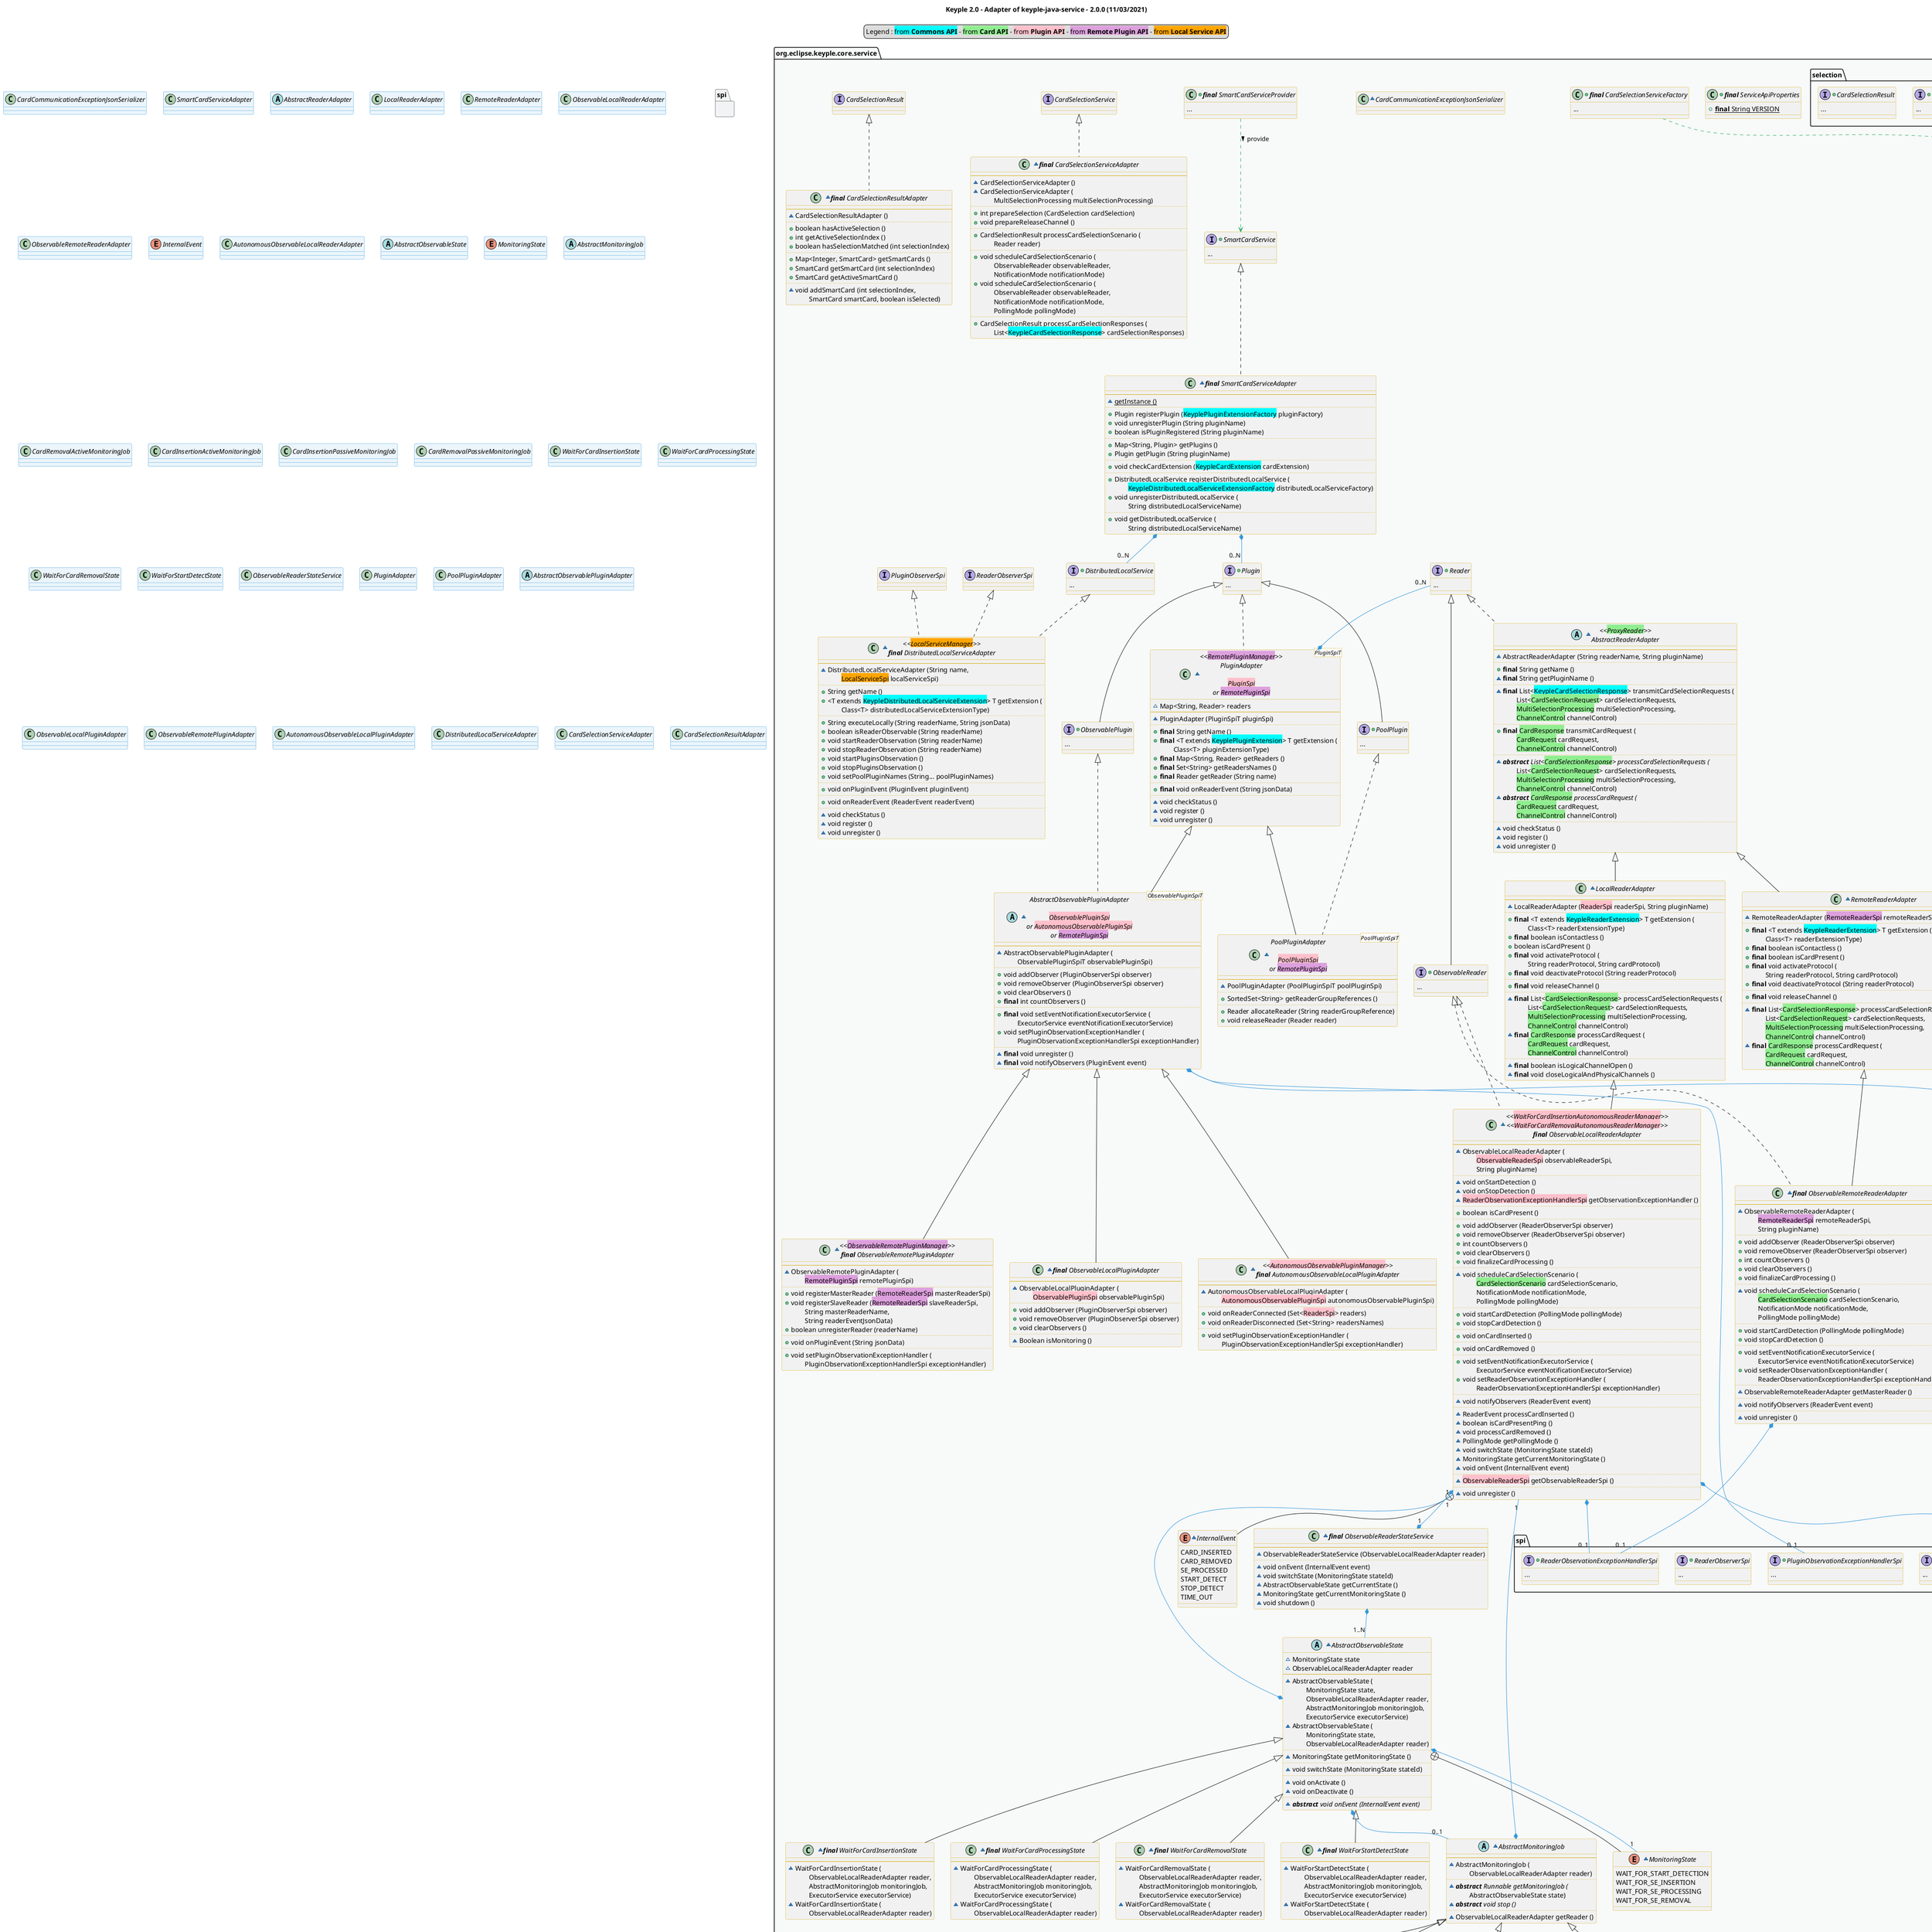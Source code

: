 @startuml
title
    Keyple 2.0 - Adapter of keyple-java-service - 2.0.0 (11/03/2021)
end title

' == THEME ==

'Couleurs issues de : https://htmlcolorcodes.com/fr/tableau-de-couleur/tableau-de-couleur-design-plat/
!define C_GREY1 F8F9F9
!define C_GREY2 F2F3F4
!define C_GREY3 E5E7E9
!define C_GREY4 D7DBDD
!define C_GREY5 CACFD2
!define C_GREY6 BDC3C7
!define C_LINK 3498DB
!define C_USE 27AE60

skinparam Shadowing false
skinparam ClassFontStyle italic
skinparam ClassBorderColor #D4AC0D
skinparam stereotypeABorderColor #A9DCDF
skinparam stereotypeIBorderColor #B4A7E5
skinparam stereotypeCBorderColor #ADD1B2
skinparam stereotypeEBorderColor #EB93DF
' Red
skinparam ClassBackgroundColor<<red>> #FDEDEC
skinparam ClassBorderColor<<red>> #E74C3C
hide <<red>> stereotype
' Purple
skinparam ClassBackgroundColor<<purple>> #F4ECF7
skinparam ClassBorderColor<<purple>> #8E44AD
hide <<purple>> stereotype
' blue
skinparam ClassBackgroundColor<<blue>> #EBF5FB
skinparam ClassBorderColor<<blue>> #3498DB
hide <<blue>> stereotype
' Green
skinparam ClassBackgroundColor<<green>> #E9F7EF
skinparam ClassBorderColor<<green>> #27AE60
hide <<green>> stereotype
' Grey
skinparam ClassBackgroundColor<<grey>> #EAECEE
skinparam ClassBorderColor<<grey>> #2C3E50
hide <<grey>> stereotype

' == CONTENT ==

legend top
    Legend : <back:cyan>from **Commons API**</back> - <back:lightGreen>from **Card API**</back> - <back:pink>from **Plugin API**</back> - <back:plum>from **Remote Plugin API**</back> - <back:orange>from **Local Service API**</back>
end legend

package "org.eclipse.keyple.core.service" as service {
    ' SPI
    package spi {
        +interface PluginObserverSpi {
            ...
        }
        +interface PluginObservationExceptionHandlerSpi {
            ...
        }
        +interface ReaderObserverSpi {
            ...
        }
        +interface ReaderObservationExceptionHandlerSpi {
            ...
        }
    }
    ' SERVICE
    +class "**final** ServiceApiProperties" as ApiProperties {
        +{static} **final** String VERSION
    }
    +class "**final** SmartCardServiceProvider" as SmartCardServiceProvider {
        ...
    }
    +interface SmartCardService {
        ...
    }
    +interface Plugin {
        ...
    }
    +interface DistributedLocalService {
        ...
    }
    +interface ObservablePlugin extends Plugin {
        ...
    }
    +interface PoolPlugin extends Plugin {
        ...
    }
    +interface Reader {
        ...
    }
    +interface ObservableReader extends Reader {
        ...
    }

    ' ADAPTERS
    ~class CardCommunicationExceptionJsonSerializer {
    }
    ~class "**final** SmartCardServiceAdapter" as SmartCardServiceAdapter implements SmartCardService {
        --
        ~{static} getInstance ()
        ..
        +Plugin registerPlugin (<back:cyan>KeyplePluginExtensionFactory</back> pluginFactory)
        +void unregisterPlugin (String pluginName)
        +boolean isPluginRegistered (String pluginName)
        ..
        +Map<String, Plugin> getPlugins ()
        +Plugin getPlugin (String pluginName)
        ..
        +void checkCardExtension (<back:cyan>KeypleCardExtension</back> cardExtension)
        ..
        +DistributedLocalService registerDistributedLocalService (
            \t<back:cyan>KeypleDistributedLocalServiceExtensionFactory</back> distributedLocalServiceFactory)
        +void unregisterDistributedLocalService (
            \tString distributedLocalServiceName)
        ..
        +void getDistributedLocalService (
            \tString distributedLocalServiceName)
    }
    ' PLUGIN
    ~class "<<<back:plum>RemotePluginManager</back>>>\nPluginAdapter\n\n<back:pink>PluginSpi</back>\nor <back:plum>RemotePluginSpi</back>" as PluginAdapter<PluginSpiT> implements Plugin {
        ~Map<String, Reader> readers
        --
        ~PluginAdapter (PluginSpiT pluginSpi)
        ..
        +**final** String getName ()
        +**final** <T extends <back:cyan>KeyplePluginExtension</back>> T getExtension (
            \tClass<T> pluginExtensionType)
        +**final** Map<String, Reader> getReaders ()
        +**final** Set<String> getReadersNames ()
        +**final** Reader getReader (String name)
        ..
        +**final** void onReaderEvent (String jsonData)
        ..
        ~void checkStatus ()
        ~void register ()
        ~void unregister ()
    }
    ~class "<<<back:orange>LocalServiceManager</back>>>\n**final** DistributedLocalServiceAdapter" as DistributedLocalServiceAdapter implements DistributedLocalService, PluginObserverSpi, ReaderObserverSpi {
        --
        ~DistributedLocalServiceAdapter (String name,
            \t<back:orange>LocalServiceSpi</back> localServiceSpi)
        ..
        +String getName ()
        +<T extends <back:cyan>KeypleDistributedLocalServiceExtension</back>> T getExtension (
            \tClass<T> distributedLocalServiceExtensionType)
        ..
        +String executeLocally (String readerName, String jsonData)
        +boolean isReaderObservable (String readerName)
        +void startReaderObservation (String readerName)
        +void stopReaderObservation (String readerName)
        +void startPluginsObservation ()
        +void stopPluginsObservation ()
        +void setPoolPluginNames (String... poolPluginNames)
        ..
        +void onPluginEvent (PluginEvent pluginEvent)
        ..
        +void onReaderEvent (ReaderEvent readerEvent)
        ..
        ~void checkStatus ()
        ~void register ()
        ~void unregister ()
    }
    ~class "PoolPluginAdapter\n\n<back:pink>PoolPluginSpi</back>\nor <back:plum>RemotePluginSpi</back>" as PoolPluginAdapter<PoolPluginSpiT> extends PluginAdapter implements PoolPlugin {
        --
        ~PoolPluginAdapter (PoolPluginSpiT poolPluginSpi)
        ..
        +SortedSet<String> getReaderGroupReferences ()
        ..
        +Reader allocateReader (String readerGroupReference)
        +void releaseReader (Reader reader)
    }
    ~abstract class "AbstractObservablePluginAdapter\n\n<back:pink>ObservablePluginSpi</back>\nor <back:pink>AutonomousObservablePluginSpi</back>\nor <back:plum>RemotePluginSpi</back>" as AbstractObservablePluginAdapter<ObservablePluginSpiT> extends PluginAdapter implements ObservablePlugin {
        --
        ~AbstractObservablePluginAdapter (
            \tObservablePluginSpiT observablePluginSpi)
        ..
        +void addObserver (PluginObserverSpi observer)
        +void removeObserver (PluginObserverSpi observer)
        +void clearObservers ()
        +**final** int countObservers ()
        ..
        +**final** void setEventNotificationExecutorService (
            \tExecutorService eventNotificationExecutorService)
        +void setPluginObservationExceptionHandler (
            \tPluginObservationExceptionHandlerSpi exceptionHandler)
        ..
        ~**final** void unregister ()
        ~**final** void notifyObservers (PluginEvent event)
    }
    ~class "<<<back:plum>ObservableRemotePluginManager</back>>>\n**final** ObservableRemotePluginAdapter" as ObservableRemotePluginAdapter extends AbstractObservablePluginAdapter {
        --
        ~ObservableRemotePluginAdapter (
            \t<back:plum>RemotePluginSpi</back> remotePluginSpi)
        ..
        +void registerMasterReader (<back:plum>RemoteReaderSpi</back> masterReaderSpi)
        +void registerSlaveReader (<back:plum>RemoteReaderSpi</back> slaveReaderSpi,
            \tString masterReaderName,
            \tString readerEventJsonData)
        +boolean unregisterReader (readerName)
        ..
        +void onPluginEvent (String jsonData)
        ..
        +void setPluginObservationExceptionHandler (
            \tPluginObservationExceptionHandlerSpi exceptionHandler)
    }
    ~class "**final** ObservableLocalPluginAdapter" as ObservableLocalPluginAdapter extends AbstractObservablePluginAdapter {
        --
        ~ObservableLocalPluginAdapter (
            \t<back:pink>ObservablePluginSpi</back> observablePluginSpi)
        ..
        +void addObserver (PluginObserverSpi observer)
        +void removeObserver (PluginObserverSpi observer)
        +void clearObservers ()
        ..
        ~Boolean isMonitoring ()
    }
    ~class "<<<back:pink>AutonomousObservablePluginManager</back>>>\n**final** AutonomousObservableLocalPluginAdapter" as AutonomousObservableLocalPluginAdapter extends AbstractObservablePluginAdapter {
        --
        ~AutonomousObservableLocalPluginAdapter (
            \t<back:pink>AutonomousObservablePluginSpi</back> autonomousObservablePluginSpi)
        ..
        +void onReaderConnected (Set<<back:pink>ReaderSpi</back>> readers)
        +void onReaderDisconnected (Set<String> readersNames)
        ..
        +void setPluginObservationExceptionHandler (
            \tPluginObservationExceptionHandlerSpi exceptionHandler)
    }
    ' READERS
    ~abstract class "<<<back:lightGreen>ProxyReader</back>>>\nAbstractReaderAdapter" as AbstractReaderAdapter implements Reader {
        --
        ~AbstractReaderAdapter (String readerName, String pluginName)
        ..
        +**final** String getName ()
        ~**final** String getPluginName ()
        ..
        ~**final** List<<back:cyan>KeypleCardSelectionResponse</back>> transmitCardSelectionRequests (
            \tList<<back:lightGreen>CardSelectionRequest</back>> cardSelectionRequests,
            \t<back:lightGreen>MultiSelectionProcessing</back> multiSelectionProcessing,
            \t<back:lightGreen>ChannelControl</back> channelControl)
        ..
        +**final** <back:lightGreen>CardResponse</back> transmitCardRequest (
            \t<back:lightGreen>CardRequest</back> cardRequest,
            \t<back:lightGreen>ChannelControl</back> channelControl)
        ..
        ~{abstract} **abstract** List<<back:lightGreen>CardSelectionResponse</back>> processCardSelectionRequests (
            \tList<<back:lightGreen>CardSelectionRequest</back>> cardSelectionRequests,
            \t<back:lightGreen>MultiSelectionProcessing</back> multiSelectionProcessing,
            \t<back:lightGreen>ChannelControl</back> channelControl)
        ~{abstract} **abstract** <back:lightGreen>CardResponse</back> processCardRequest (
            \t<back:lightGreen>CardRequest</back> cardRequest,
            \t<back:lightGreen>ChannelControl</back> channelControl)
        ..
        ~void checkStatus ()
        ~void register ()
        ~void unregister ()
    }
    ~class LocalReaderAdapter extends AbstractReaderAdapter {
        --
        ~LocalReaderAdapter (<back:pink>ReaderSpi</back> readerSpi, String pluginName)
        ..
        +**final** <T extends <back:cyan>KeypleReaderExtension</back>> T getExtension (
            \tClass<T> readerExtensionType)
        +**final** boolean isContactless ()
        +boolean isCardPresent ()
        +**final** void activateProtocol (
            \tString readerProtocol, String cardProtocol)
        +**final** void deactivateProtocol (String readerProtocol)
        ..
        +**final** void releaseChannel ()
        ..
        ~**final** List<<back:lightGreen>CardSelectionResponse</back>> processCardSelectionRequests (
            \tList<<back:lightGreen>CardSelectionRequest</back>> cardSelectionRequests,
            \t<back:lightGreen>MultiSelectionProcessing</back> multiSelectionProcessing,
            \t<back:lightGreen>ChannelControl</back> channelControl)
        ~**final** <back:lightGreen>CardResponse</back> processCardRequest (
            \t<back:lightGreen>CardRequest</back> cardRequest,
            \t<back:lightGreen>ChannelControl</back> channelControl)
        ..
        ~**final** boolean isLogicalChannelOpen ()
        ~**final** void closeLogicalAndPhysicalChannels ()
    }
    ~class RemoteReaderAdapter extends AbstractReaderAdapter {
        --
        ~RemoteReaderAdapter (<back:plum>RemoteReaderSpi</back> remoteReaderSpi, String pluginName)
        ..
        +**final** <T extends <back:cyan>KeypleReaderExtension</back>> T getExtension (
            \tClass<T> readerExtensionType)
        +**final** boolean isContactless ()
        +**final** boolean isCardPresent ()
        +**final** void activateProtocol (
            \tString readerProtocol, String cardProtocol)
        +**final** void deactivateProtocol (String readerProtocol)
        ..
        +**final** void releaseChannel ()
        ..
        ~**final** List<<back:lightGreen>CardSelectionResponse</back>> processCardSelectionRequests (
            \tList<<back:lightGreen>CardSelectionRequest</back>> cardSelectionRequests,
            \t<back:lightGreen>MultiSelectionProcessing</back> multiSelectionProcessing,
            \t<back:lightGreen>ChannelControl</back> channelControl)
        ~**final** <back:lightGreen>CardResponse</back> processCardRequest (
            \t<back:lightGreen>CardRequest</back> cardRequest,
            \t<back:lightGreen>ChannelControl</back> channelControl)
    }
    ~class "<<<back:pink>WaitForCardInsertionAutonomousReaderManager</back>>>\n<<<back:pink>WaitForCardRemovalAutonomousReaderManager</back>>>\n**final** ObservableLocalReaderAdapter" as ObservableLocalReaderAdapter extends LocalReaderAdapter implements ObservableReader {
        --
        ~ObservableLocalReaderAdapter (
            \t<back:pink>ObservableReaderSpi</back> observableReaderSpi,
            \tString pluginName)
        ..
        ~void onStartDetection ()
        ~void onStopDetection ()
        ~<back:pink>ReaderObservationExceptionHandlerSpi</back> getObservationExceptionHandler ()
        ..
        +boolean isCardPresent ()
        ..
        +void addObserver (ReaderObserverSpi observer)
        +void removeObserver (ReaderObserverSpi observer)
        +int countObservers ()
        +void clearObservers ()
        +void finalizeCardProcessing ()
        ..
        ~void scheduleCardSelectionScenario (
            \t<back:lightGreen>CardSelectionScenario</back> cardSelectionScenario,
            \tNotificationMode notificationMode,
            \tPollingMode pollingMode)
        ..
        +void startCardDetection (PollingMode pollingMode)
        +void stopCardDetection ()
        ..
        +void onCardInserted ()
        ..
        +void onCardRemoved ()
        ..
        +void setEventNotificationExecutorService (
            \tExecutorService eventNotificationExecutorService)
        +void setReaderObservationExceptionHandler (
            \tReaderObservationExceptionHandlerSpi exceptionHandler)
        ..
        ~void notifyObservers (ReaderEvent event)
        ..
        ~ReaderEvent processCardInserted ()
        ~boolean isCardPresentPing ()
        ~void processCardRemoved ()
        ~PollingMode getPollingMode ()
        ~void switchState (MonitoringState stateId)
        ~MonitoringState getCurrentMonitoringState ()
        ~void onEvent (InternalEvent event)
        ..
        ~<back:pink>ObservableReaderSpi</back> getObservableReaderSpi ()
        ..
        ~void unregister ()
    }
    ~enum InternalEvent {
        CARD_INSERTED
        CARD_REMOVED
        SE_PROCESSED
        START_DETECT
        STOP_DETECT
        TIME_OUT
    }
    ~class "**final** ObservableRemoteReaderAdapter" as ObservableRemoteReaderAdapter extends RemoteReaderAdapter implements ObservableReader {
        --
        ~ObservableRemoteReaderAdapter (
            \t<back:plum>RemoteReaderSpi</back> remoteReaderSpi,
            \tString pluginName)
        ..
        +void addObserver (ReaderObserverSpi observer)
        +void removeObserver (ReaderObserverSpi observer)
        +int countObservers ()
        +void clearObservers ()
        +void finalizeCardProcessing ()
        ..
        ~void scheduleCardSelectionScenario (
            \t<back:lightGreen>CardSelectionScenario</back> cardSelectionScenario,
            \tNotificationMode notificationMode,
            \tPollingMode pollingMode)
        ..
        +void startCardDetection (PollingMode pollingMode)
        +void stopCardDetection ()
        ..
        +void setEventNotificationExecutorService (
            \tExecutorService eventNotificationExecutorService)
        +void setReaderObservationExceptionHandler (
            \tReaderObservationExceptionHandlerSpi exceptionHandler)
        ..
        ~ObservableRemoteReaderAdapter getMasterReader ()
        ..
        ~void notifyObservers (ReaderEvent event)
        ..
        ~void unregister ()
    }

    ' AUTOMATE
    ~class "**final** ObservableReaderStateService" as ObservableReaderStateService {
        --
        ~ObservableReaderStateService (ObservableLocalReaderAdapter reader)
        ..
        ~void onEvent (InternalEvent event)
        ~void switchState (MonitoringState stateId)
        ~AbstractObservableState getCurrentState ()
        ~MonitoringState getCurrentMonitoringState ()
        ~void shutdown ()
    }
    ~abstract class AbstractObservableState {
        ~MonitoringState state
        ~ObservableLocalReaderAdapter reader
        --
        ~AbstractObservableState (
            \tMonitoringState state,
            \tObservableLocalReaderAdapter reader,
            \tAbstractMonitoringJob monitoringJob,
            \tExecutorService executorService)
        ~AbstractObservableState (
            \tMonitoringState state,
            \tObservableLocalReaderAdapter reader)
        ..
        ~MonitoringState getMonitoringState ()
        ..
        ~void switchState (MonitoringState stateId)
        ..
        ~void onActivate ()
        ~void onDeactivate ()
        ..
        ~{abstract} **abstract** void onEvent (InternalEvent event)
    }
    together {
        ~enum MonitoringState {
            WAIT_FOR_START_DETECTION
            WAIT_FOR_SE_INSERTION
            WAIT_FOR_SE_PROCESSING
            WAIT_FOR_SE_REMOVAL
        }
        ~class "**final** WaitForCardInsertionState" as WaitForCardInsertionState extends AbstractObservableState {
            --
            ~WaitForCardInsertionState (
                \tObservableLocalReaderAdapter reader,
                \tAbstractMonitoringJob monitoringJob,
                \tExecutorService executorService)
            ~WaitForCardInsertionState (
                \tObservableLocalReaderAdapter reader)
        }
        ~class "**final** WaitForCardProcessingState" as WaitForCardProcessingState extends AbstractObservableState {
            --
            ~WaitForCardProcessingState (
                \tObservableLocalReaderAdapter reader,
                \tAbstractMonitoringJob monitoringJob,
                \tExecutorService executorService)
            ~WaitForCardProcessingState (
                \tObservableLocalReaderAdapter reader)
        }
        ~class "**final** WaitForCardRemovalState" as WaitForCardRemovalState extends AbstractObservableState {
            --
            ~WaitForCardRemovalState (
                \tObservableLocalReaderAdapter reader,
                \tAbstractMonitoringJob monitoringJob,
                \tExecutorService executorService)
            ~WaitForCardRemovalState (
                \tObservableLocalReaderAdapter reader)
        }
        ~class "**final** WaitForStartDetectState" as WaitForStartDetectState extends AbstractObservableState {
            --
            ~WaitForStartDetectState (
                \tObservableLocalReaderAdapter reader,
                \tAbstractMonitoringJob monitoringJob,
                \tExecutorService executorService)
            ~WaitForStartDetectState (
                \tObservableLocalReaderAdapter reader)
        }
        ~abstract class AbstractMonitoringJob {
            --
            ~AbstractMonitoringJob (
                \tObservableLocalReaderAdapter reader)
            ..
            ~{abstract} **abstract** Runnable getMonitoringJob (
                \tAbstractObservableState state)
            ~{abstract} **abstract** void stop ()
            ..
            ~ObservableLocalReaderAdapter getReader ()
        }
        ~class "**final** CardRemovalActiveMonitoringJob" as CardRemovalActiveMonitoringJob extends AbstractMonitoringJob {
            --
            ~CardRemovalActiveMonitoringJob (
                \tObservableLocalReaderAdapter reader)
            ~CardRemovalActiveMonitoringJob (
                \tObservableLocalReaderAdapter reader,
                \tlong removalWait)
        }
        ~class "**final** CardInsertionActiveMonitoringJob" as CardInsertionActiveMonitoringJob extends AbstractMonitoringJob {
            --
            ~CardInsertionActiveMonitoringJob (
                \tObservableLocalReaderAdapter reader,
                \tlong waitTimeout,
                \tboolean monitorInsertion)
        }
        ~class "**final** CardInsertionPassiveMonitoringJob" as CardInsertionPassiveMonitoringJob extends AbstractMonitoringJob {
            --
            ~CardInsertionPassiveMonitoringJob (
                \tObservableLocalReaderAdapter reader)
        }
        ~class "**final** CardRemovalPassiveMonitoringJob" as CardRemovalPassiveMonitoringJob extends AbstractMonitoringJob {
            --
            ~CardRemovalPassiveMonitoringJob (
                \tObservableLocalReaderAdapter reader)
        }
    }

    ' SELECTION
    +class "**final** CardSelectionServiceFactory" as CardSelectionServiceFactory {
        ...
    }
    package selection {
        +interface CardSelectionService {
            ...
        }
        +interface CardSelectionResult {
            ...
        }
    }
    ' ADAPTERS
    ~class "**final** CardSelectionServiceAdapter" as CardSelectionServiceAdapter implements CardSelectionService {
        --
        ~CardSelectionServiceAdapter ()
        ~CardSelectionServiceAdapter (
            \tMultiSelectionProcessing multiSelectionProcessing)
        ..
        +int prepareSelection (CardSelection cardSelection)
        +void prepareReleaseChannel ()
        ..
        +CardSelectionResult processCardSelectionScenario (
            \tReader reader)
        ..
        +void scheduleCardSelectionScenario (
            \tObservableReader observableReader,
            \tNotificationMode notificationMode)
        +void scheduleCardSelectionScenario (
            \tObservableReader observableReader,
            \tNotificationMode notificationMode,
            \tPollingMode pollingMode)
        ..
        +CardSelectionResult processCardSelectionResponses (
            \tList<<back:cyan>KeypleCardSelectionResponse</back>> cardSelectionResponses)
    }
    ~class "**final** CardSelectionResultAdapter" as CardSelectionResultAdapter implements CardSelectionResult {
        --
        ~CardSelectionResultAdapter ()
        ..
        +boolean hasActiveSelection ()
        +int getActiveSelectionIndex ()
        +boolean hasSelectionMatched (int selectionIndex)
        ..
        +Map<Integer, SmartCard> getSmartCards ()
        +SmartCard getSmartCard (int selectionIndex)
        +SmartCard getActiveSmartCard ()
        ..
        ~void addSmartCard (int selectionIndex,
            \tSmartCard smartCard, boolean isSelected)
    }
}

' Associations

SmartCardServiceProvider ..> SmartCardService #C_USE : provide >

SmartCardServiceAdapter *-- "0..N" Plugin #C_LINK
SmartCardServiceAdapter *-- "0..N" DistributedLocalService #C_LINK

ObservableLocalReaderAdapter +-- InternalEvent
ObservableLocalReaderAdapter "1" *--* "1" ObservableReaderStateService #C_LINK

ObservableReaderStateService *-- "1..N" AbstractObservableState #C_LINK

AbstractObservableState +-- MonitoringState
AbstractObservableState *-- "1" MonitoringState #C_LINK
AbstractObservableState *-- "1" ObservableLocalReaderAdapter #C_LINK
AbstractObservableState *-- "0..1" AbstractMonitoringJob #C_LINK

AbstractMonitoringJob *-up- "1" ObservableLocalReaderAdapter #C_LINK

PluginAdapter *-up- "0..N" Reader #C_LINK

AbstractObservablePluginAdapter *-- "0..N" PluginObserverSpi #C_LINK
AbstractObservablePluginAdapter *-- "0..1" PluginObservationExceptionHandlerSpi #C_LINK

ObservableLocalReaderAdapter *-- "0..N" ReaderObserverSpi #C_LINK
ObservableLocalReaderAdapter *-- "0..1" ReaderObservationExceptionHandlerSpi #C_LINK

ObservableRemoteReaderAdapter *-- "0..N" ReaderObserverSpi #C_LINK
ObservableRemoteReaderAdapter *-- "0..1" ReaderObservationExceptionHandlerSpi #C_LINK
ObservableRemoteReaderAdapter *-- "0..1" ObservableRemoteReaderAdapter #C_LINK : masterReader >

CardSelectionServiceFactory ..> CardSelectionService #C_USE : create >

CardSelectionService ..> CardSelectionResult #C_USE : provide >

' == LAYOUT ==

'CardAPI -[hidden]- SmartCardService

' == STYLE ==

package service #C_GREY1 {}
package spi #C_GREY2 {}

class CardCommunicationExceptionJsonSerializer <<blue>>
class SmartCardServiceAdapter <<blue>>
abstract class AbstractReaderAdapter <<blue>>
class LocalReaderAdapter <<blue>>
class RemoteReaderAdapter <<blue>>
class ObservableLocalReaderAdapter <<blue>>
class ObservableRemoteReaderAdapter <<blue>>
enum InternalEvent <<blue>>
class AutonomousObservableLocalReaderAdapter <<blue>>
abstract class AbstractObservableState <<blue>>
enum MonitoringState <<blue>>
abstract class AbstractMonitoringJob <<blue>>
class CardRemovalActiveMonitoringJob <<blue>>
class CardInsertionActiveMonitoringJob <<blue>>
class CardInsertionPassiveMonitoringJob <<blue>>
class CardRemovalPassiveMonitoringJob <<blue>>
class WaitForCardInsertionState <<blue>>
class WaitForCardProcessingState <<blue>>
class WaitForCardRemovalState <<blue>>
class WaitForStartDetectState <<blue>>
class ObservableReaderStateService <<blue>>

class PluginAdapter <<blue>>
class PoolPluginAdapter <<blue>>
abstract class AbstractObservablePluginAdapter <<blue>>
class ObservableLocalPluginAdapter <<blue>>
class ObservableRemotePluginAdapter <<blue>>
class ObservableLocalPluginAdapter <<blue>>
class AutonomousObservableLocalPluginAdapter <<blue>>
class DistributedLocalServiceAdapter <<blue>>

class CardSelectionServiceAdapter <<blue>>
class CardSelectionResultAdapter <<blue>>

@enduml